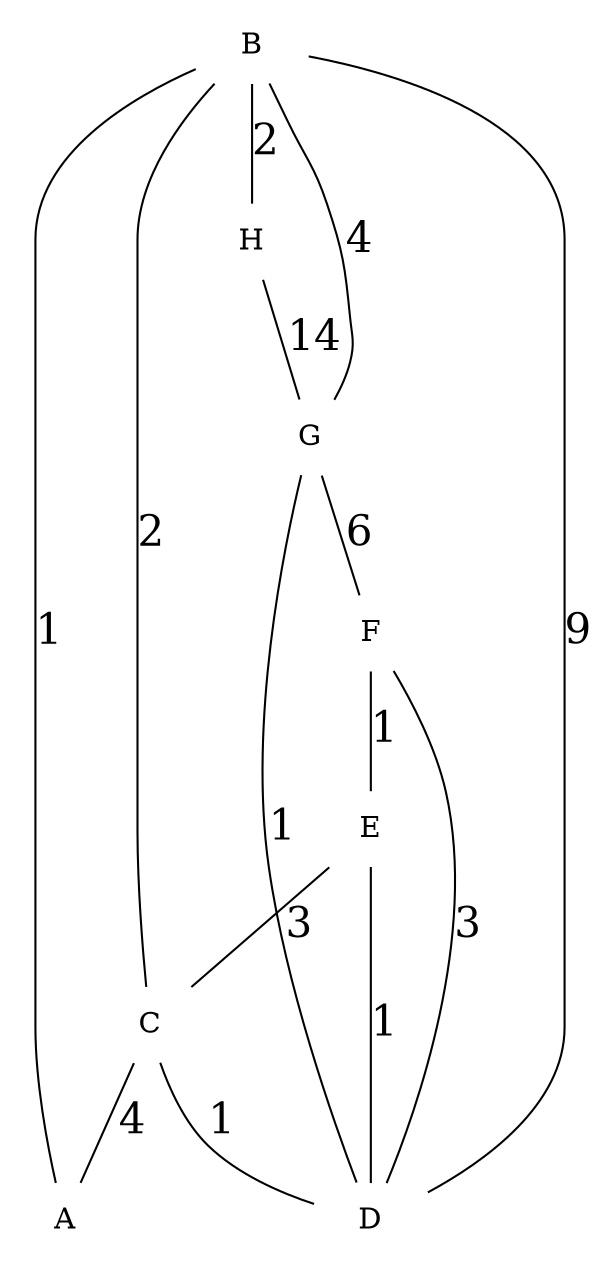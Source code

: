 graph {
edge [fontsize="20pt" color="black"];
node [image="icon_router.png" shape="none" fixedsize=true];

//Positions fixes
A [pos="10,5!"];
B [pos="7,7!"];
C [pos="7,3!"];
D [pos="4,3!"];
E [pos="4,1!"];
F [pos="2,2!"];
G [pos="3,6!"];
H [pos="4,7!"]


B -- A [label="1"];
B -- C [label="2"];
B -- D [label="9"];
B -- G [label="4"];
B -- H [label="2"];
H -- G [label="14"];
G -- D [label="1"];
G -- F [label="6"];
F -- D [label="3"];
F -- E [label="1"];
E -- C [label="3"];
E -- D [label="1"];
C -- A [label="4"];
C -- D [label="1"];

} 


